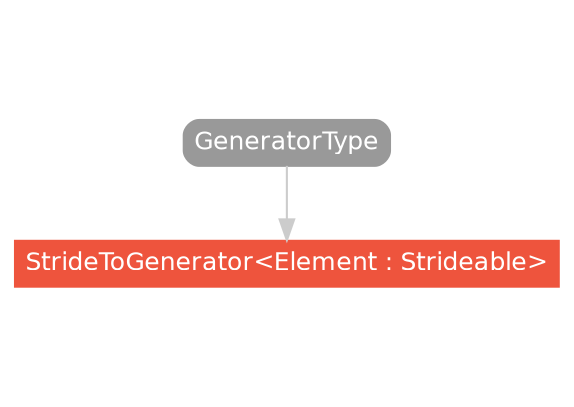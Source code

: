 strict digraph "StrideToGenerator<Element : Strideable> - Type Hierarchy - SwiftDoc.org" {
    pad="0.1,0.8"
    node [shape=box, style="filled,rounded", color="#999999", fillcolor="#999999", fontcolor=white, fontname=Helvetica, fontnames="Helvetica,sansserif", fontsize=12, margin="0.07,0.05", height="0.3"]
    edge [color="#cccccc"]
    "GeneratorType" [URL="/protocol/GeneratorType/"]
    "StrideToGenerator<Element : Strideable>" [URL="/type/StrideToGenerator/", style="filled", fillcolor="#ee543d", color="#ee543d"]    "GeneratorType" -> "StrideToGenerator<Element : Strideable>"
    subgraph Types {
        rank = max; "StrideToGenerator<Element : Strideable>";
    }
}